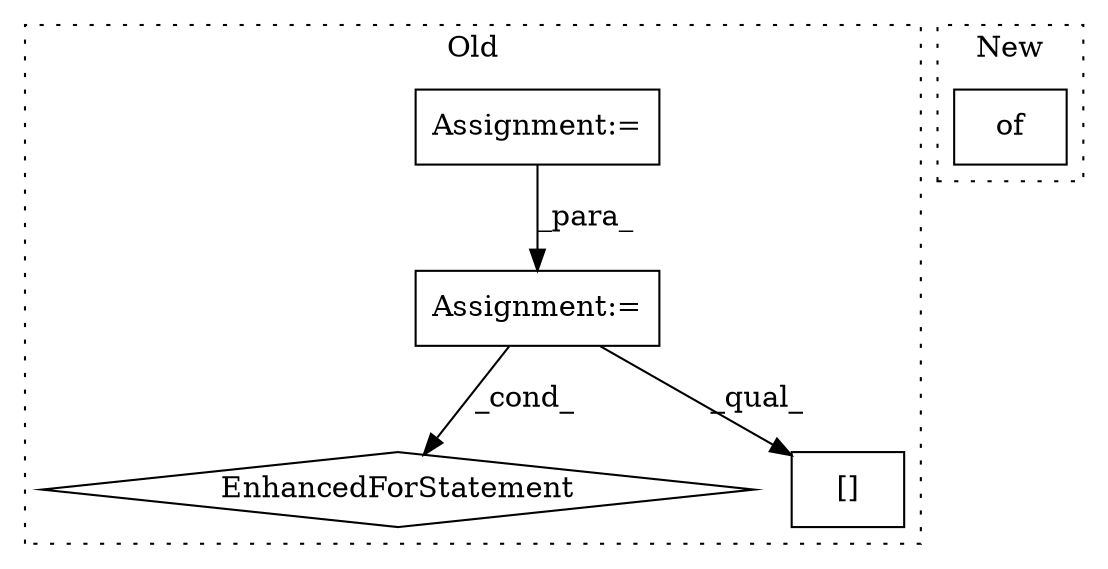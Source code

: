 digraph G {
subgraph cluster0 {
1 [label="EnhancedForStatement" a="70" s="1705,1787" l="53,2" shape="diamond"];
3 [label="Assignment:=" a="7" s="1705,1787" l="53,2" shape="box"];
4 [label="[]" a="2" s="1819,1846" l="23,1" shape="box"];
5 [label="Assignment:=" a="7" s="966" l="1" shape="box"];
label = "Old";
style="dotted";
}
subgraph cluster1 {
2 [label="of" a="32" s="1809,2104" l="3,1" shape="box"];
label = "New";
style="dotted";
}
3 -> 1 [label="_cond_"];
3 -> 4 [label="_qual_"];
5 -> 3 [label="_para_"];
}